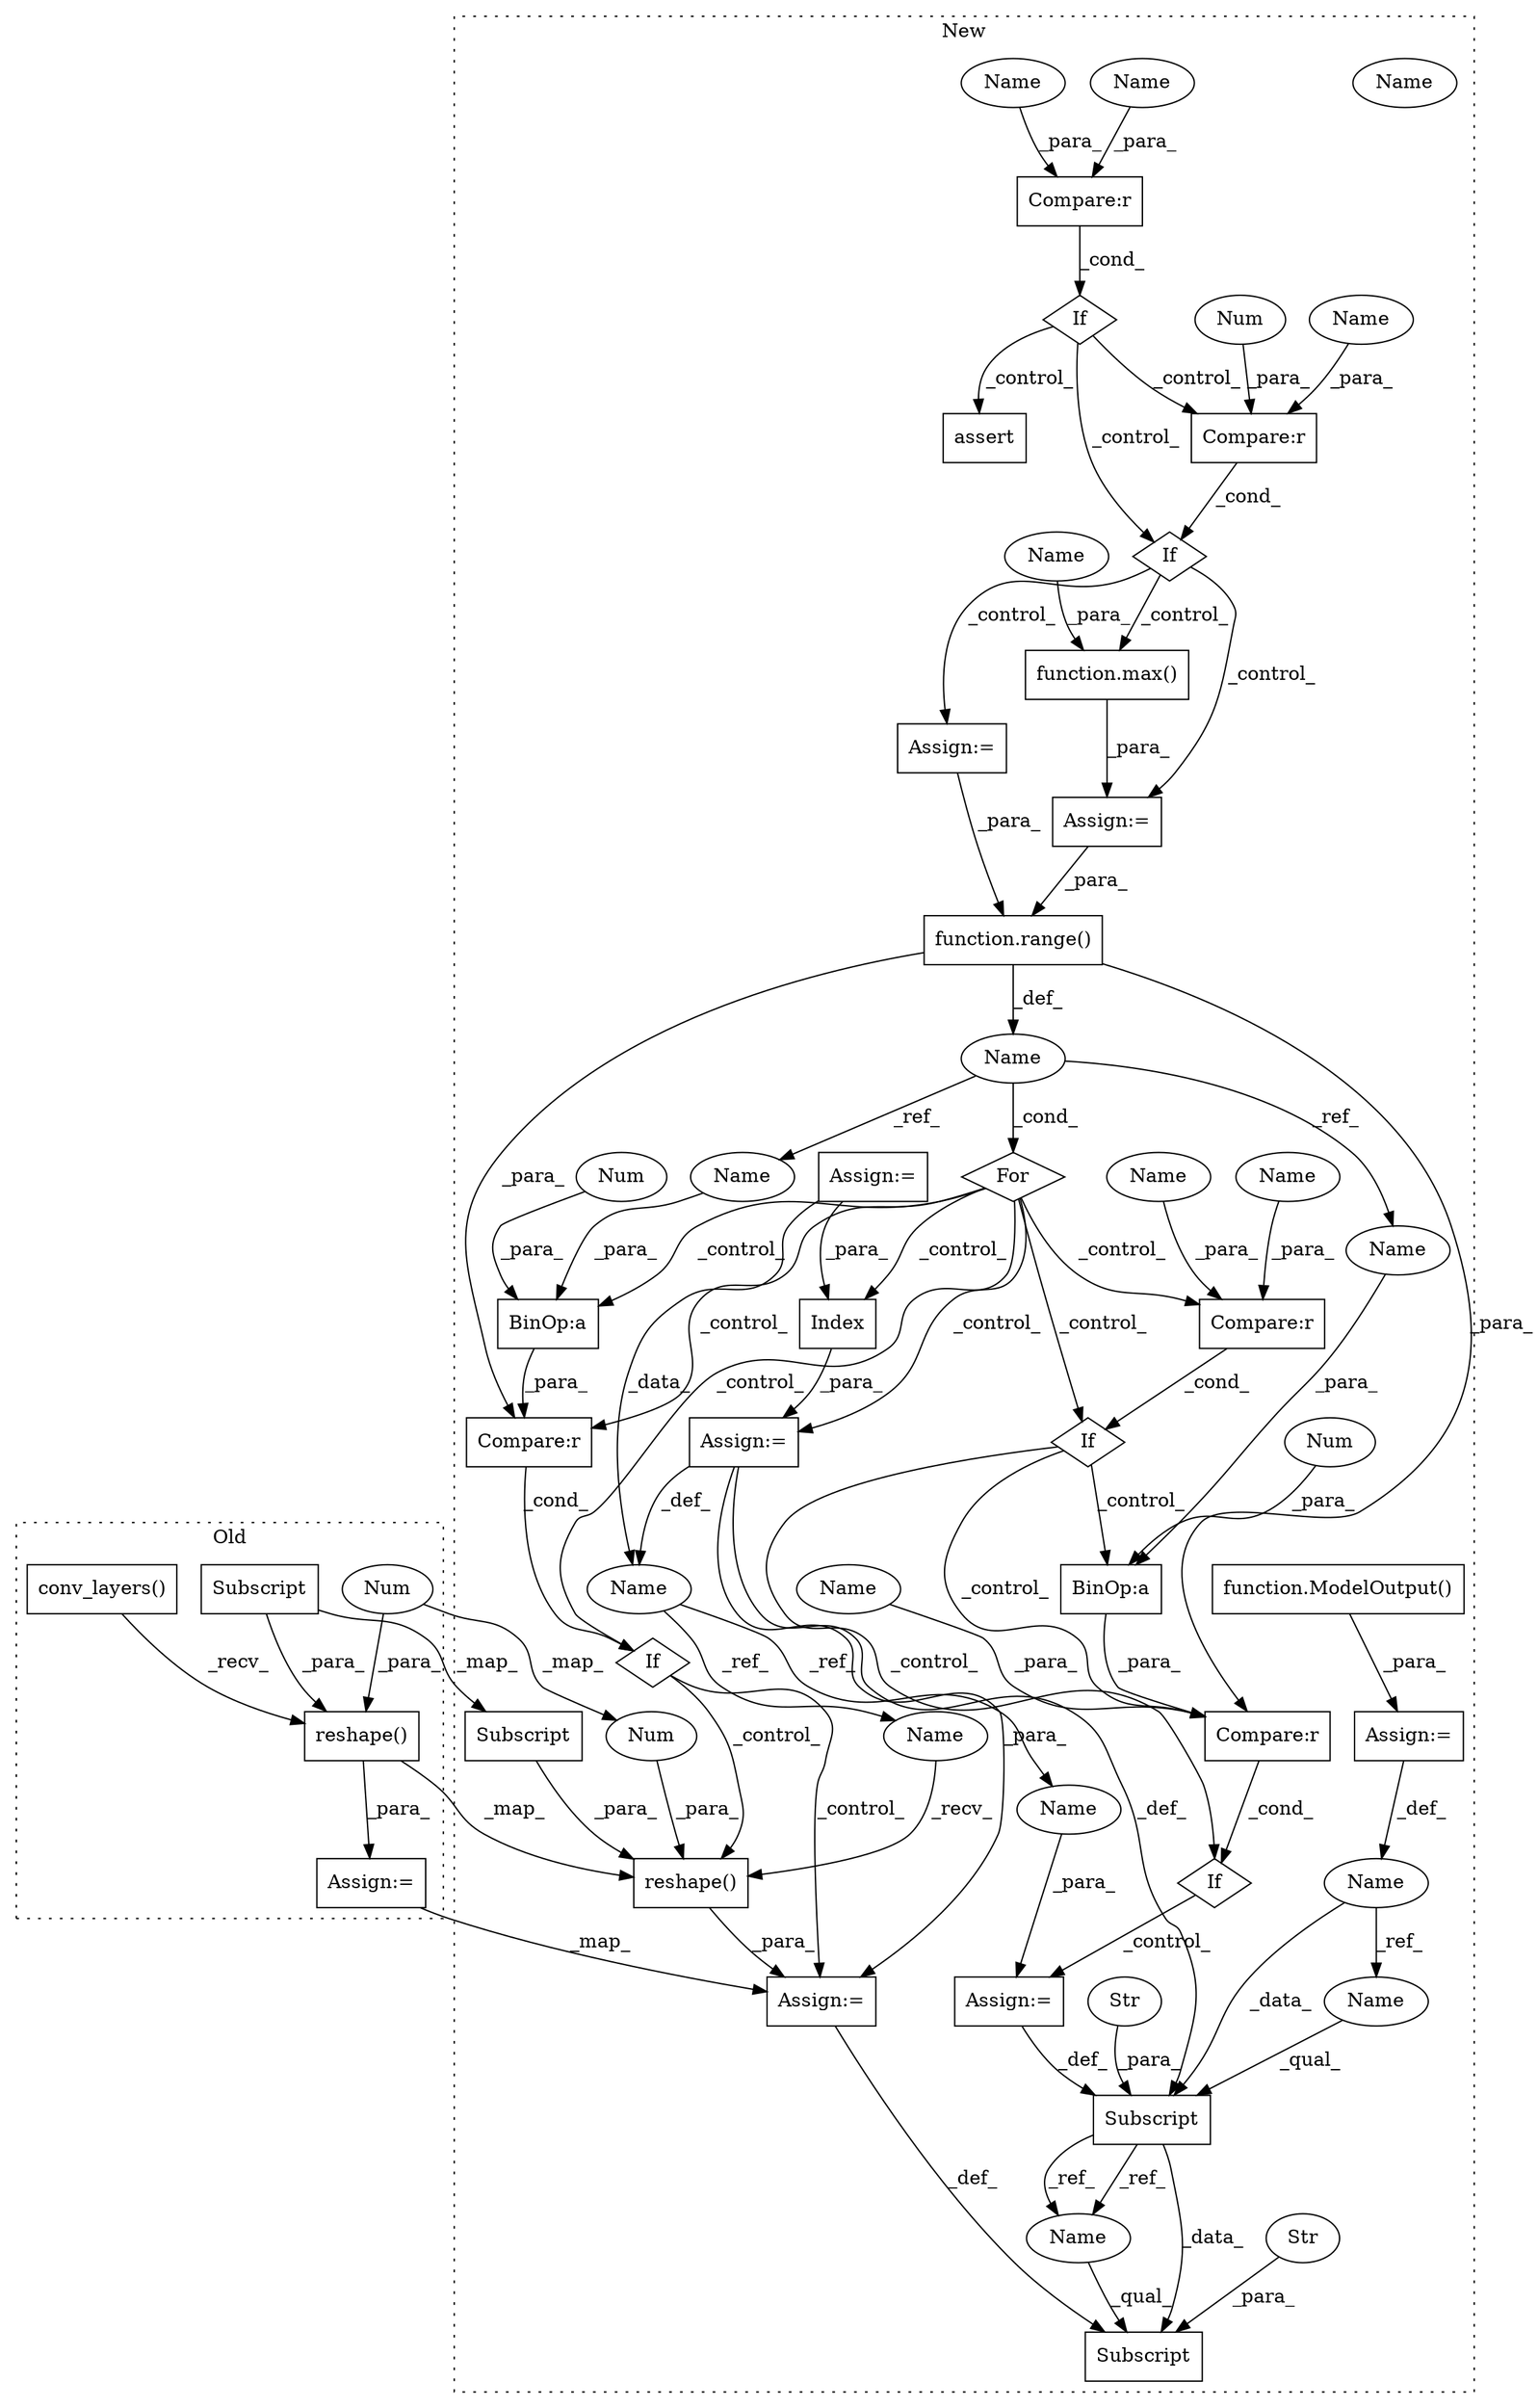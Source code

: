 digraph G {
subgraph cluster0 {
1 [label="conv_layers()" a="75" s="3515,3533" l="17,1" shape="box"];
35 [label="reshape()" a="75" s="3515,3557" l="28,1" shape="box"];
37 [label="Subscript" a="63" s="3543,0" l="10,0" shape="box"];
41 [label="Num" a="76" s="3555" l="2" shape="ellipse"];
43 [label="Assign:=" a="68" s="3512" l="3" shape="box"];
label = "Old";
style="dotted";
}
subgraph cluster1 {
2 [label="Index" a="46" s="5214,5232" l="15,1" shape="box"];
3 [label="Subscript" a="63" s="5439,0" l="19,0" shape="box"];
4 [label="Str" a="66" s="5446" l="11" shape="ellipse"];
5 [label="function.range()" a="75" s="5178,5193" l="6,1" shape="box"];
6 [label="Name" a="87" s="5173" l="1" shape="ellipse"];
7 [label="Assign:=" a="68" s="5211" l="3" shape="box"];
8 [label="If" a="96" s="5247" l="3" shape="diamond"];
9 [label="BinOp:a" a="82" s="5405" l="1" shape="box"];
10 [label="If" a="96" s="5299" l="3" shape="diamond"];
11 [label="BinOp:a" a="82" s="5303" l="1" shape="box"];
12 [label="If" a="96" s="5401" l="3" shape="diamond"];
13 [label="For" a="107" s="5169,5194" l="4,14" shape="diamond"];
14 [label="Num" a="76" s="5406" l="1" shape="ellipse"];
15 [label="Num" a="76" s="5304" l="1" shape="ellipse"];
16 [label="Compare:r" a="40" s="5250" l="31" shape="box"];
17 [label="function.max()" a="75" s="5118,5141" l="4,1" shape="box"];
18 [label="If" a="96" s="4712" l="3" shape="diamond"];
19 [label="Compare:r" a="40" s="4715" l="31" shape="box"];
20 [label="If" a="96" s="5003" l="3" shape="diamond"];
21 [label="Compare:r" a="40" s="5302" l="26" shape="box"];
22 [label="Compare:r" a="40" s="5006" l="25" shape="box"];
23 [label="Num" a="76" s="5006" l="2" shape="ellipse"];
24 [label="Compare:r" a="40" s="5404" l="17" shape="box"];
25 [label="assert" a="65" s="4761" l="7" shape="box"];
26 [label="function.ModelOutput()" a="75" s="4657" l="13" shape="box"];
27 [label="Assign:=" a="68" s="4654" l="3" shape="box"];
28 [label="Assign:=" a="68" s="5155" l="3" shape="box"];
29 [label="Assign:=" a="68" s="5058" l="3" shape="box"];
30 [label="Assign:=" a="68" s="5115" l="3" shape="box"];
31 [label="Assign:=" a="68" s="5382" l="3" shape="box"];
32 [label="Name" a="87" s="4648" l="6" shape="ellipse"];
33 [label="Subscript" a="63" s="5350,0" l="32,0" shape="box"];
34 [label="Str" a="66" s="5357" l="24" shape="ellipse"];
36 [label="reshape()" a="75" s="5476,5502" l="12,1" shape="box"];
38 [label="Subscript" a="63" s="5488,0" l="10,0" shape="box"];
39 [label="Name" a="87" s="5208" l="3" shape="ellipse"];
40 [label="Num" a="76" s="5500" l="2" shape="ellipse"];
42 [label="Assign:=" a="68" s="5458" l="3" shape="box"];
44 [label="Name" a="87" s="5439" l="6" shape="ellipse"];
45 [label="Name" a="87" s="5309" l="19" shape="ellipse"];
46 [label="Name" a="87" s="5250" l="19" shape="ellipse"];
47 [label="Name" a="87" s="5012" l="19" shape="ellipse"];
48 [label="Name" a="87" s="5122" l="19" shape="ellipse"];
49 [label="Name" a="87" s="4715" l="19" shape="ellipse"];
50 [label="Name" a="87" s="5350" l="6" shape="ellipse"];
51 [label="Name" a="87" s="5439" l="6" shape="ellipse"];
52 [label="Name" a="87" s="5476" l="3" shape="ellipse"];
53 [label="Name" a="87" s="5385" l="3" shape="ellipse"];
54 [label="Name" a="87" s="5302" l="1" shape="ellipse"];
55 [label="Name" a="87" s="5404" l="1" shape="ellipse"];
56 [label="Name" a="87" s="4742" l="4" shape="ellipse"];
57 [label="Name" a="87" s="5277" l="4" shape="ellipse"];
label = "New";
style="dotted";
}
1 -> 35 [label="_recv_"];
2 -> 7 [label="_para_"];
4 -> 3 [label="_para_"];
5 -> 6 [label="_def_"];
5 -> 24 [label="_para_"];
5 -> 21 [label="_para_"];
6 -> 55 [label="_ref_"];
6 -> 13 [label="_cond_"];
6 -> 54 [label="_ref_"];
7 -> 39 [label="_def_"];
7 -> 42 [label="_para_"];
7 -> 33 [label="_def_"];
8 -> 11 [label="_control_"];
8 -> 10 [label="_control_"];
8 -> 21 [label="_control_"];
9 -> 24 [label="_para_"];
10 -> 31 [label="_control_"];
11 -> 21 [label="_para_"];
12 -> 36 [label="_control_"];
12 -> 42 [label="_control_"];
13 -> 2 [label="_control_"];
13 -> 7 [label="_control_"];
13 -> 24 [label="_control_"];
13 -> 8 [label="_control_"];
13 -> 12 [label="_control_"];
13 -> 9 [label="_control_"];
13 -> 16 [label="_control_"];
14 -> 9 [label="_para_"];
15 -> 11 [label="_para_"];
16 -> 8 [label="_cond_"];
17 -> 30 [label="_para_"];
18 -> 20 [label="_control_"];
18 -> 25 [label="_control_"];
18 -> 22 [label="_control_"];
19 -> 18 [label="_cond_"];
20 -> 17 [label="_control_"];
20 -> 29 [label="_control_"];
20 -> 30 [label="_control_"];
21 -> 10 [label="_cond_"];
22 -> 20 [label="_cond_"];
23 -> 22 [label="_para_"];
24 -> 12 [label="_cond_"];
26 -> 27 [label="_para_"];
27 -> 32 [label="_def_"];
28 -> 2 [label="_para_"];
28 -> 39 [label="_data_"];
29 -> 5 [label="_para_"];
30 -> 5 [label="_para_"];
31 -> 33 [label="_def_"];
32 -> 50 [label="_ref_"];
32 -> 33 [label="_data_"];
33 -> 51 [label="_ref_"];
33 -> 3 [label="_data_"];
33 -> 51 [label="_ref_"];
34 -> 33 [label="_para_"];
35 -> 43 [label="_para_"];
35 -> 36 [label="_map_"];
36 -> 42 [label="_para_"];
37 -> 38 [label="_map_"];
37 -> 35 [label="_para_"];
38 -> 36 [label="_para_"];
39 -> 52 [label="_ref_"];
39 -> 53 [label="_ref_"];
40 -> 36 [label="_para_"];
41 -> 40 [label="_map_"];
41 -> 35 [label="_para_"];
42 -> 3 [label="_def_"];
43 -> 42 [label="_map_"];
45 -> 21 [label="_para_"];
46 -> 16 [label="_para_"];
47 -> 22 [label="_para_"];
48 -> 17 [label="_para_"];
49 -> 19 [label="_para_"];
50 -> 33 [label="_qual_"];
51 -> 3 [label="_qual_"];
52 -> 36 [label="_recv_"];
53 -> 31 [label="_para_"];
54 -> 11 [label="_para_"];
55 -> 9 [label="_para_"];
56 -> 19 [label="_para_"];
57 -> 16 [label="_para_"];
}